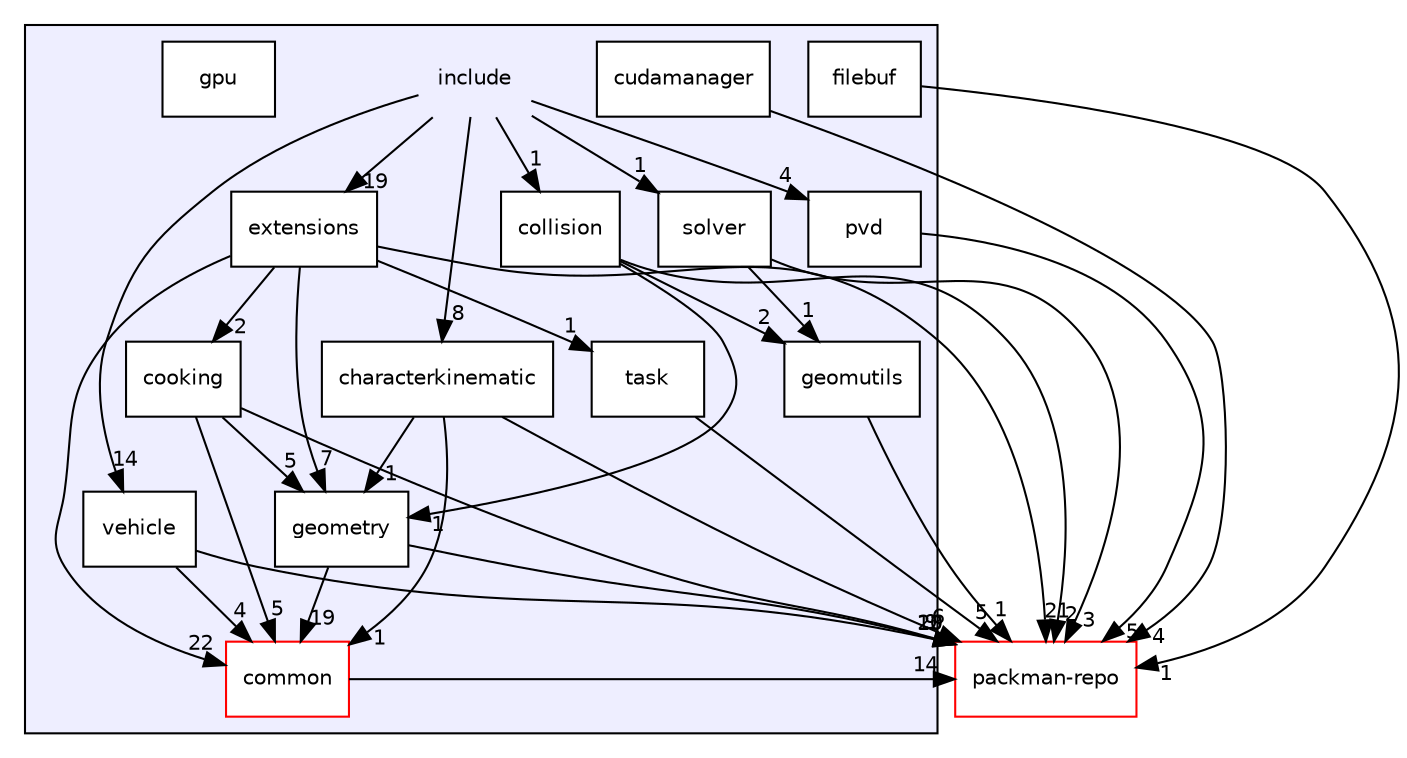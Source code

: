 digraph "include" {
  compound=true
  node [ fontsize="10", fontname="Helvetica"];
  edge [ labelfontsize="10", labelfontname="Helvetica"];
  subgraph clusterdir_29360d1ece32a6e2128493c81edcca5c {
    graph [ bgcolor="#eeeeff", pencolor="black", label="" URL="dir_29360d1ece32a6e2128493c81edcca5c.html"];
    dir_29360d1ece32a6e2128493c81edcca5c [shape=plaintext label="include"];
    dir_efc5d3ab238c0763ff2a475d05cecba4 [shape=box label="characterkinematic" color="black" fillcolor="white" style="filled" URL="dir_efc5d3ab238c0763ff2a475d05cecba4.html"];
    dir_de127bc4f43eae171d1fdd9fb8020a94 [shape=box label="collision" color="black" fillcolor="white" style="filled" URL="dir_de127bc4f43eae171d1fdd9fb8020a94.html"];
    dir_7a1c9a623eca3c60ca954ecc6299ad90 [shape=box label="common" color="red" fillcolor="white" style="filled" URL="dir_7a1c9a623eca3c60ca954ecc6299ad90.html"];
    dir_dfd41746c4749bec71f08279ab94de0b [shape=box label="cooking" color="black" fillcolor="white" style="filled" URL="dir_dfd41746c4749bec71f08279ab94de0b.html"];
    dir_197e1917c9655648379481f66a2afda9 [shape=box label="cudamanager" color="black" fillcolor="white" style="filled" URL="dir_197e1917c9655648379481f66a2afda9.html"];
    dir_45bfbbf9199f117a5804f88ffef86661 [shape=box label="extensions" color="black" fillcolor="white" style="filled" URL="dir_45bfbbf9199f117a5804f88ffef86661.html"];
    dir_40d19777b38763953884307af5b14850 [shape=box label="filebuf" color="black" fillcolor="white" style="filled" URL="dir_40d19777b38763953884307af5b14850.html"];
    dir_dc3c7950115b8a88871a711b9e4faa7e [shape=box label="geometry" color="black" fillcolor="white" style="filled" URL="dir_dc3c7950115b8a88871a711b9e4faa7e.html"];
    dir_6dba4e3f54cc33198b3d5fb6aebbf887 [shape=box label="geomutils" color="black" fillcolor="white" style="filled" URL="dir_6dba4e3f54cc33198b3d5fb6aebbf887.html"];
    dir_c7e83344080c7a0468d8e0f29e1aa260 [shape=box label="gpu" color="black" fillcolor="white" style="filled" URL="dir_c7e83344080c7a0468d8e0f29e1aa260.html"];
    dir_b3c1130643b99546b60dbf9496b60dae [shape=box label="pvd" color="black" fillcolor="white" style="filled" URL="dir_b3c1130643b99546b60dbf9496b60dae.html"];
    dir_89b785846cead055efda5878aa12a5b9 [shape=box label="solver" color="black" fillcolor="white" style="filled" URL="dir_89b785846cead055efda5878aa12a5b9.html"];
    dir_bc025fb34cfccba9ddad77756373809e [shape=box label="task" color="black" fillcolor="white" style="filled" URL="dir_bc025fb34cfccba9ddad77756373809e.html"];
    dir_ca5a2b0fca6812e5384564da592cf153 [shape=box label="vehicle" color="black" fillcolor="white" style="filled" URL="dir_ca5a2b0fca6812e5384564da592cf153.html"];
  }
  dir_0bc3c1d51e6c63f2207574e46b83fb8f [shape=box label="packman-repo" fillcolor="white" style="filled" color="red" URL="dir_0bc3c1d51e6c63f2207574e46b83fb8f.html"];
  dir_b3c1130643b99546b60dbf9496b60dae->dir_0bc3c1d51e6c63f2207574e46b83fb8f [headlabel="5", labeldistance=1.5 headhref="dir_000018_000003.html"];
  dir_ca5a2b0fca6812e5384564da592cf153->dir_7a1c9a623eca3c60ca954ecc6299ad90 [headlabel="4", labeldistance=1.5 headhref="dir_000021_000008.html"];
  dir_ca5a2b0fca6812e5384564da592cf153->dir_0bc3c1d51e6c63f2207574e46b83fb8f [headlabel="13", labeldistance=1.5 headhref="dir_000021_000003.html"];
  dir_40d19777b38763953884307af5b14850->dir_0bc3c1d51e6c63f2207574e46b83fb8f [headlabel="1", labeldistance=1.5 headhref="dir_000016_000003.html"];
  dir_dc3c7950115b8a88871a711b9e4faa7e->dir_7a1c9a623eca3c60ca954ecc6299ad90 [headlabel="19", labeldistance=1.5 headhref="dir_000011_000008.html"];
  dir_dc3c7950115b8a88871a711b9e4faa7e->dir_0bc3c1d51e6c63f2207574e46b83fb8f [headlabel="20", labeldistance=1.5 headhref="dir_000011_000003.html"];
  dir_dfd41746c4749bec71f08279ab94de0b->dir_dc3c7950115b8a88871a711b9e4faa7e [headlabel="5", labeldistance=1.5 headhref="dir_000012_000011.html"];
  dir_dfd41746c4749bec71f08279ab94de0b->dir_7a1c9a623eca3c60ca954ecc6299ad90 [headlabel="5", labeldistance=1.5 headhref="dir_000012_000008.html"];
  dir_dfd41746c4749bec71f08279ab94de0b->dir_0bc3c1d51e6c63f2207574e46b83fb8f [headlabel="9", labeldistance=1.5 headhref="dir_000012_000003.html"];
  dir_7a1c9a623eca3c60ca954ecc6299ad90->dir_0bc3c1d51e6c63f2207574e46b83fb8f [headlabel="14", labeldistance=1.5 headhref="dir_000008_000003.html"];
  dir_45bfbbf9199f117a5804f88ffef86661->dir_dc3c7950115b8a88871a711b9e4faa7e [headlabel="7", labeldistance=1.5 headhref="dir_000009_000011.html"];
  dir_45bfbbf9199f117a5804f88ffef86661->dir_dfd41746c4749bec71f08279ab94de0b [headlabel="2", labeldistance=1.5 headhref="dir_000009_000012.html"];
  dir_45bfbbf9199f117a5804f88ffef86661->dir_7a1c9a623eca3c60ca954ecc6299ad90 [headlabel="22", labeldistance=1.5 headhref="dir_000009_000008.html"];
  dir_45bfbbf9199f117a5804f88ffef86661->dir_bc025fb34cfccba9ddad77756373809e [headlabel="1", labeldistance=1.5 headhref="dir_000009_000014.html"];
  dir_45bfbbf9199f117a5804f88ffef86661->dir_0bc3c1d51e6c63f2207574e46b83fb8f [headlabel="21", labeldistance=1.5 headhref="dir_000009_000003.html"];
  dir_bc025fb34cfccba9ddad77756373809e->dir_0bc3c1d51e6c63f2207574e46b83fb8f [headlabel="5", labeldistance=1.5 headhref="dir_000014_000003.html"];
  dir_29360d1ece32a6e2128493c81edcca5c->dir_b3c1130643b99546b60dbf9496b60dae [headlabel="4", labeldistance=1.5 headhref="dir_000000_000018.html"];
  dir_29360d1ece32a6e2128493c81edcca5c->dir_ca5a2b0fca6812e5384564da592cf153 [headlabel="14", labeldistance=1.5 headhref="dir_000000_000021.html"];
  dir_29360d1ece32a6e2128493c81edcca5c->dir_45bfbbf9199f117a5804f88ffef86661 [headlabel="19", labeldistance=1.5 headhref="dir_000000_000009.html"];
  dir_29360d1ece32a6e2128493c81edcca5c->dir_89b785846cead055efda5878aa12a5b9 [headlabel="1", labeldistance=1.5 headhref="dir_000000_000019.html"];
  dir_29360d1ece32a6e2128493c81edcca5c->dir_de127bc4f43eae171d1fdd9fb8020a94 [headlabel="1", labeldistance=1.5 headhref="dir_000000_000013.html"];
  dir_29360d1ece32a6e2128493c81edcca5c->dir_efc5d3ab238c0763ff2a475d05cecba4 [headlabel="8", labeldistance=1.5 headhref="dir_000000_000010.html"];
  dir_6dba4e3f54cc33198b3d5fb6aebbf887->dir_0bc3c1d51e6c63f2207574e46b83fb8f [headlabel="1", labeldistance=1.5 headhref="dir_000001_000003.html"];
  dir_89b785846cead055efda5878aa12a5b9->dir_6dba4e3f54cc33198b3d5fb6aebbf887 [headlabel="1", labeldistance=1.5 headhref="dir_000019_000001.html"];
  dir_89b785846cead055efda5878aa12a5b9->dir_0bc3c1d51e6c63f2207574e46b83fb8f [headlabel="3", labeldistance=1.5 headhref="dir_000019_000003.html"];
  dir_197e1917c9655648379481f66a2afda9->dir_0bc3c1d51e6c63f2207574e46b83fb8f [headlabel="4", labeldistance=1.5 headhref="dir_000015_000003.html"];
  dir_de127bc4f43eae171d1fdd9fb8020a94->dir_dc3c7950115b8a88871a711b9e4faa7e [headlabel="1", labeldistance=1.5 headhref="dir_000013_000011.html"];
  dir_de127bc4f43eae171d1fdd9fb8020a94->dir_6dba4e3f54cc33198b3d5fb6aebbf887 [headlabel="2", labeldistance=1.5 headhref="dir_000013_000001.html"];
  dir_de127bc4f43eae171d1fdd9fb8020a94->dir_0bc3c1d51e6c63f2207574e46b83fb8f [headlabel="2", labeldistance=1.5 headhref="dir_000013_000003.html"];
  dir_efc5d3ab238c0763ff2a475d05cecba4->dir_dc3c7950115b8a88871a711b9e4faa7e [headlabel="1", labeldistance=1.5 headhref="dir_000010_000011.html"];
  dir_efc5d3ab238c0763ff2a475d05cecba4->dir_7a1c9a623eca3c60ca954ecc6299ad90 [headlabel="1", labeldistance=1.5 headhref="dir_000010_000008.html"];
  dir_efc5d3ab238c0763ff2a475d05cecba4->dir_0bc3c1d51e6c63f2207574e46b83fb8f [headlabel="6", labeldistance=1.5 headhref="dir_000010_000003.html"];
}
